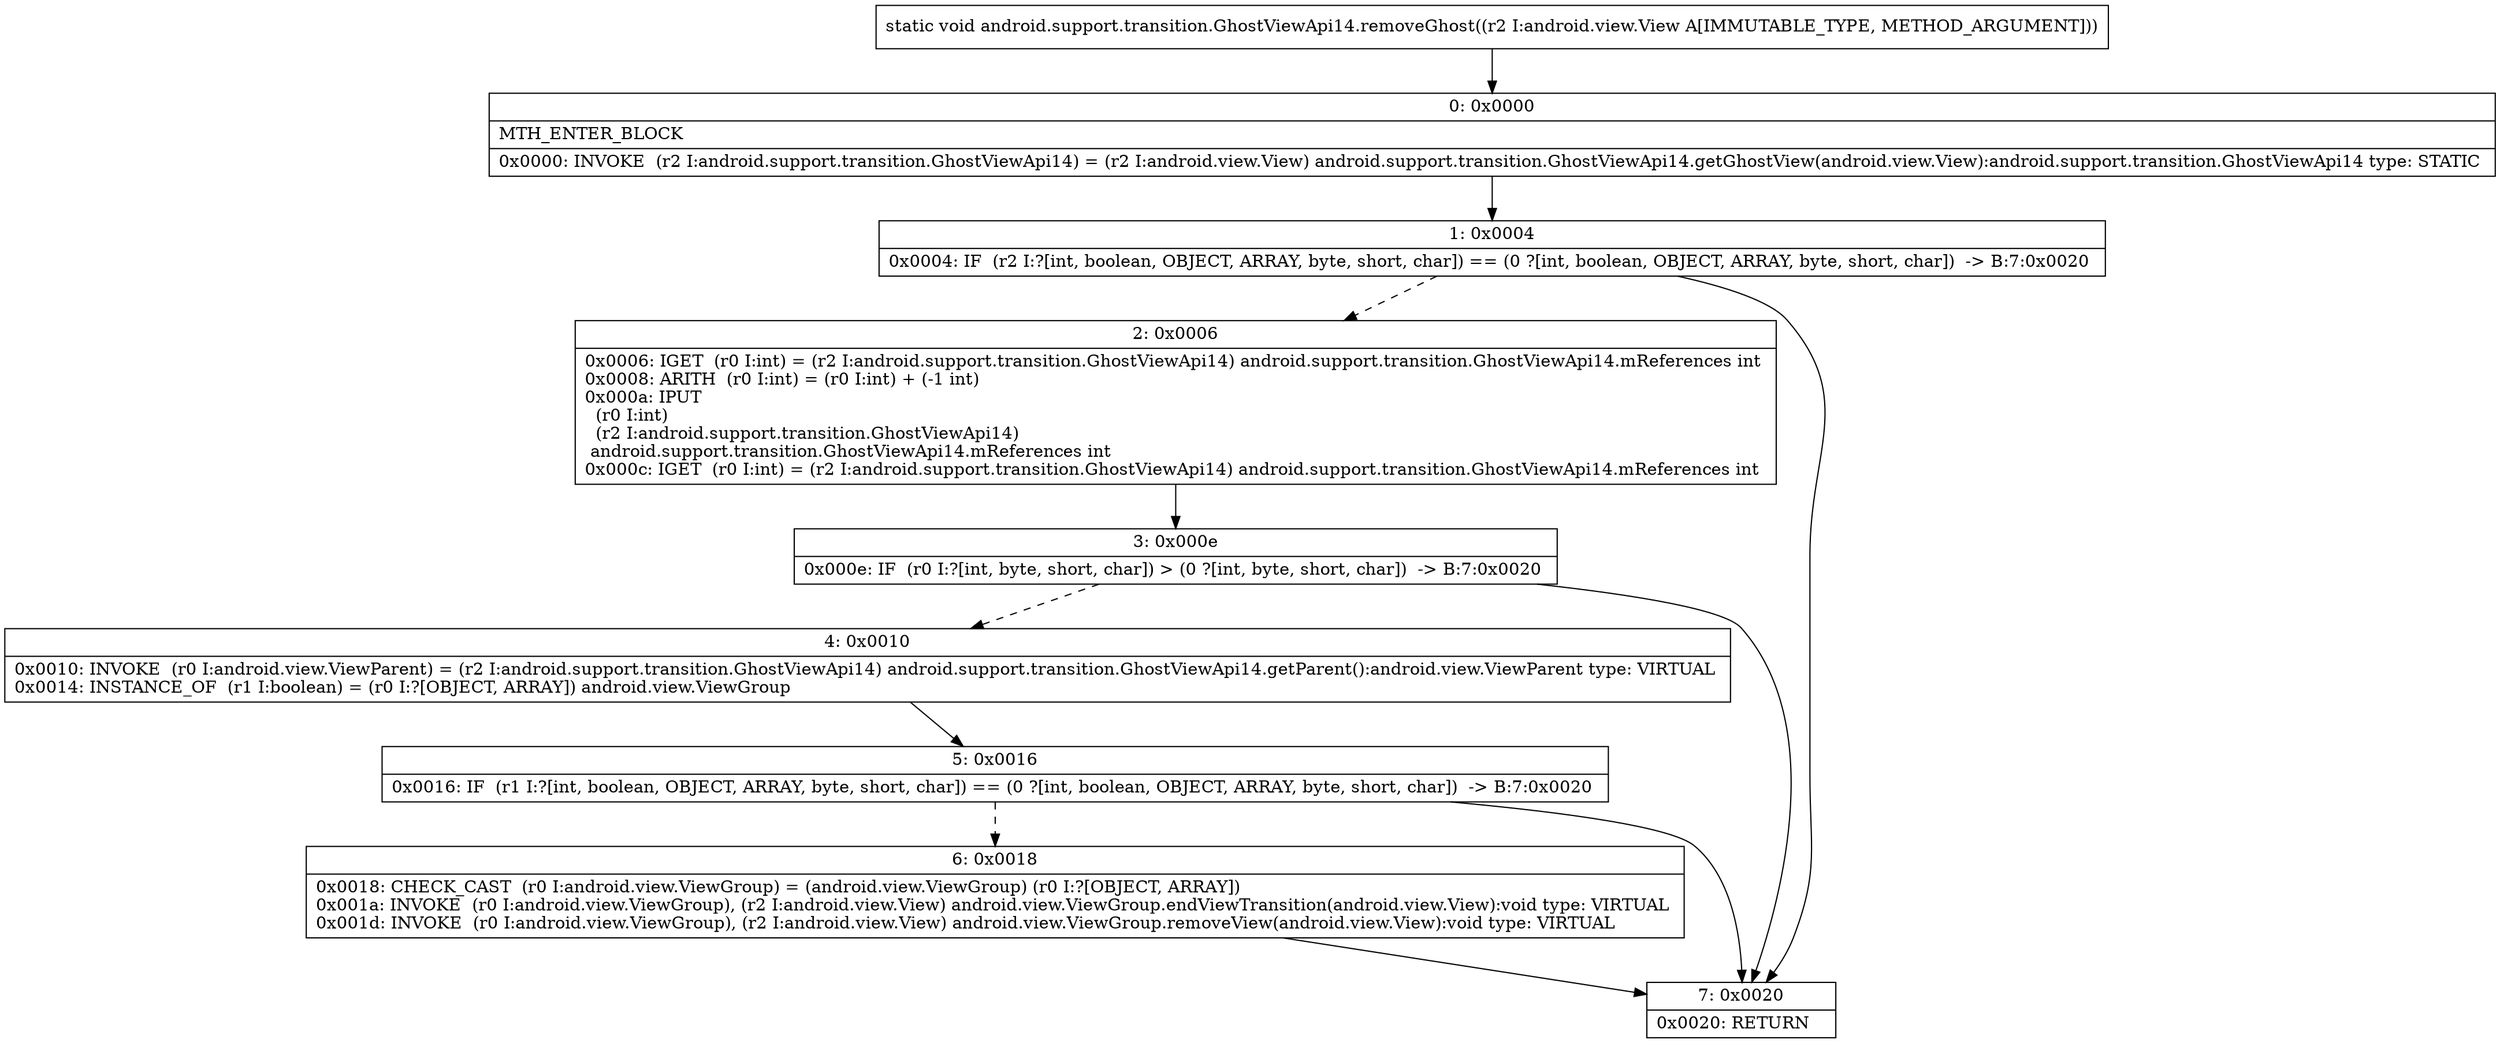 digraph "CFG forandroid.support.transition.GhostViewApi14.removeGhost(Landroid\/view\/View;)V" {
Node_0 [shape=record,label="{0\:\ 0x0000|MTH_ENTER_BLOCK\l|0x0000: INVOKE  (r2 I:android.support.transition.GhostViewApi14) = (r2 I:android.view.View) android.support.transition.GhostViewApi14.getGhostView(android.view.View):android.support.transition.GhostViewApi14 type: STATIC \l}"];
Node_1 [shape=record,label="{1\:\ 0x0004|0x0004: IF  (r2 I:?[int, boolean, OBJECT, ARRAY, byte, short, char]) == (0 ?[int, boolean, OBJECT, ARRAY, byte, short, char])  \-\> B:7:0x0020 \l}"];
Node_2 [shape=record,label="{2\:\ 0x0006|0x0006: IGET  (r0 I:int) = (r2 I:android.support.transition.GhostViewApi14) android.support.transition.GhostViewApi14.mReferences int \l0x0008: ARITH  (r0 I:int) = (r0 I:int) + (\-1 int) \l0x000a: IPUT  \l  (r0 I:int)\l  (r2 I:android.support.transition.GhostViewApi14)\l android.support.transition.GhostViewApi14.mReferences int \l0x000c: IGET  (r0 I:int) = (r2 I:android.support.transition.GhostViewApi14) android.support.transition.GhostViewApi14.mReferences int \l}"];
Node_3 [shape=record,label="{3\:\ 0x000e|0x000e: IF  (r0 I:?[int, byte, short, char]) \> (0 ?[int, byte, short, char])  \-\> B:7:0x0020 \l}"];
Node_4 [shape=record,label="{4\:\ 0x0010|0x0010: INVOKE  (r0 I:android.view.ViewParent) = (r2 I:android.support.transition.GhostViewApi14) android.support.transition.GhostViewApi14.getParent():android.view.ViewParent type: VIRTUAL \l0x0014: INSTANCE_OF  (r1 I:boolean) = (r0 I:?[OBJECT, ARRAY]) android.view.ViewGroup \l}"];
Node_5 [shape=record,label="{5\:\ 0x0016|0x0016: IF  (r1 I:?[int, boolean, OBJECT, ARRAY, byte, short, char]) == (0 ?[int, boolean, OBJECT, ARRAY, byte, short, char])  \-\> B:7:0x0020 \l}"];
Node_6 [shape=record,label="{6\:\ 0x0018|0x0018: CHECK_CAST  (r0 I:android.view.ViewGroup) = (android.view.ViewGroup) (r0 I:?[OBJECT, ARRAY]) \l0x001a: INVOKE  (r0 I:android.view.ViewGroup), (r2 I:android.view.View) android.view.ViewGroup.endViewTransition(android.view.View):void type: VIRTUAL \l0x001d: INVOKE  (r0 I:android.view.ViewGroup), (r2 I:android.view.View) android.view.ViewGroup.removeView(android.view.View):void type: VIRTUAL \l}"];
Node_7 [shape=record,label="{7\:\ 0x0020|0x0020: RETURN   \l}"];
MethodNode[shape=record,label="{static void android.support.transition.GhostViewApi14.removeGhost((r2 I:android.view.View A[IMMUTABLE_TYPE, METHOD_ARGUMENT])) }"];
MethodNode -> Node_0;
Node_0 -> Node_1;
Node_1 -> Node_2[style=dashed];
Node_1 -> Node_7;
Node_2 -> Node_3;
Node_3 -> Node_4[style=dashed];
Node_3 -> Node_7;
Node_4 -> Node_5;
Node_5 -> Node_6[style=dashed];
Node_5 -> Node_7;
Node_6 -> Node_7;
}

